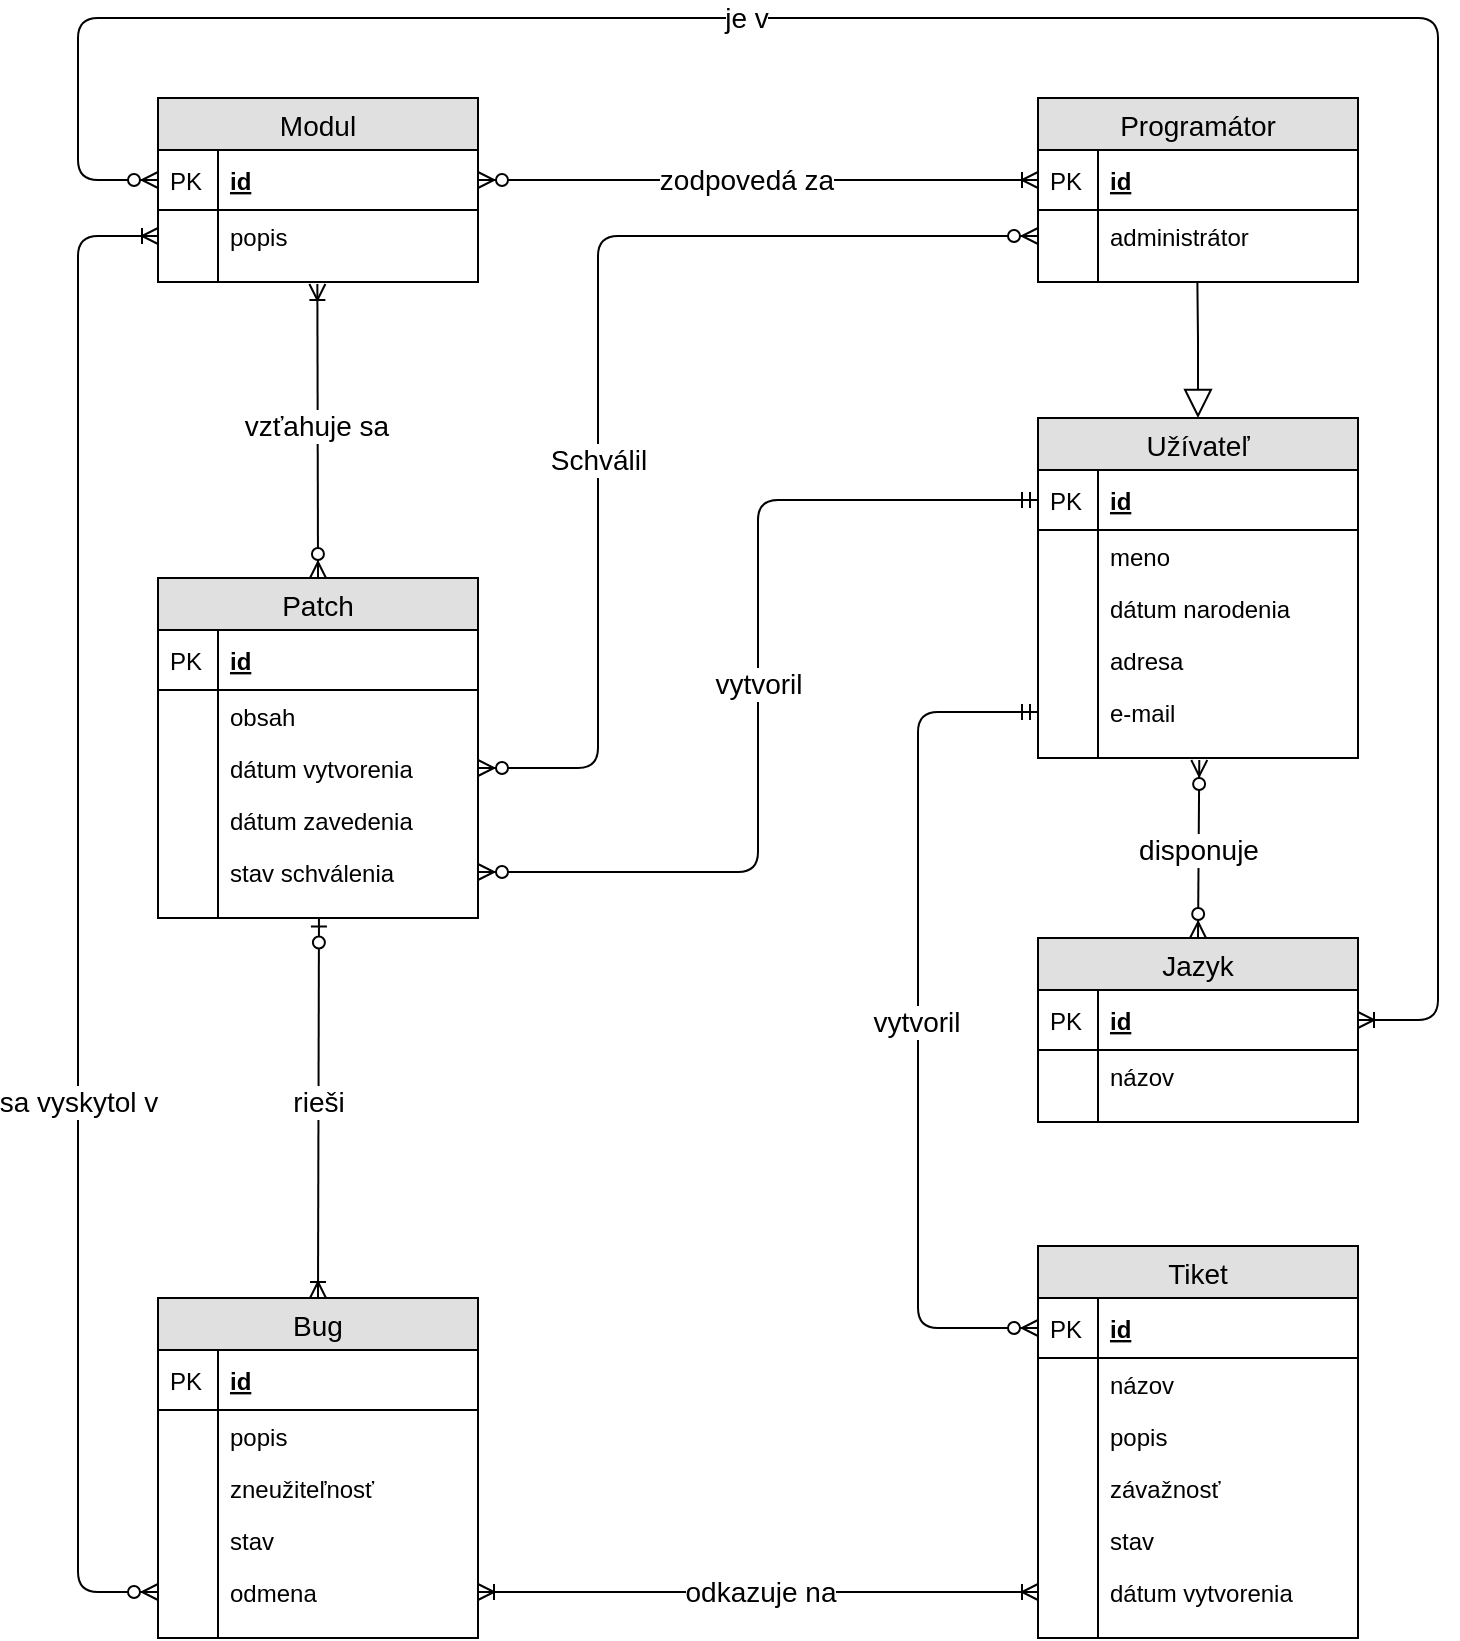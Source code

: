 <mxfile version="14.4.7" type="google"><diagram id="VRXvpLw7OhSx5nO9ECCt" name="Page-1"><mxGraphModel dx="1408" dy="783" grid="1" gridSize="10" guides="1" tooltips="1" connect="1" arrows="1" fold="1" page="1" pageScale="1" pageWidth="827" pageHeight="1169" math="0" shadow="0"><root><mxCell id="0"/><mxCell id="1" parent="0"/><mxCell id="IrXwpwNHiZ8ur0N7e4Yg-101" style="edgeStyle=orthogonalEdgeStyle;rounded=0;orthogonalLoop=1;jettySize=auto;html=1;entryX=0.498;entryY=0.92;entryDx=0;entryDy=0;entryPerimeter=0;endArrow=none;endFill=0;endSize=6;startArrow=block;startFill=0;startSize=12;" edge="1" parent="1" source="ing-9AsaeBxhGF9YXRNL-31" target="IrXwpwNHiZ8ur0N7e4Yg-19"><mxGeometry relative="1" as="geometry"/></mxCell><mxCell id="ing-9AsaeBxhGF9YXRNL-31" value="Užívateľ" style="swimlane;fontStyle=0;childLayout=stackLayout;horizontal=1;startSize=26;fillColor=#e0e0e0;horizontalStack=0;resizeParent=1;resizeParentMax=0;resizeLast=0;collapsible=1;marginBottom=0;swimlaneFillColor=#ffffff;align=center;fontSize=14;" parent="1" vertex="1"><mxGeometry x="560" y="360" width="160" height="170" as="geometry"/></mxCell><mxCell id="ing-9AsaeBxhGF9YXRNL-32" value="id" style="shape=partialRectangle;top=0;left=0;right=0;bottom=1;align=left;verticalAlign=middle;fillColor=none;spacingLeft=34;spacingRight=4;overflow=hidden;rotatable=0;points=[[0,0.5],[1,0.5]];portConstraint=eastwest;dropTarget=0;fontStyle=5;fontSize=12;" parent="ing-9AsaeBxhGF9YXRNL-31" vertex="1"><mxGeometry y="26" width="160" height="30" as="geometry"/></mxCell><mxCell id="ing-9AsaeBxhGF9YXRNL-33" value="PK" style="shape=partialRectangle;top=0;left=0;bottom=0;fillColor=none;align=left;verticalAlign=middle;spacingLeft=4;spacingRight=4;overflow=hidden;rotatable=0;points=[];portConstraint=eastwest;part=1;fontSize=12;" parent="ing-9AsaeBxhGF9YXRNL-32" vertex="1" connectable="0"><mxGeometry width="30" height="30" as="geometry"/></mxCell><mxCell id="ing-9AsaeBxhGF9YXRNL-34" value="meno" style="shape=partialRectangle;top=0;left=0;right=0;bottom=0;align=left;verticalAlign=top;fillColor=none;spacingLeft=34;spacingRight=4;overflow=hidden;rotatable=0;points=[[0,0.5],[1,0.5]];portConstraint=eastwest;dropTarget=0;fontSize=12;" parent="ing-9AsaeBxhGF9YXRNL-31" vertex="1"><mxGeometry y="56" width="160" height="26" as="geometry"/></mxCell><mxCell id="ing-9AsaeBxhGF9YXRNL-35" value="" style="shape=partialRectangle;top=0;left=0;bottom=0;fillColor=none;align=left;verticalAlign=top;spacingLeft=4;spacingRight=4;overflow=hidden;rotatable=0;points=[];portConstraint=eastwest;part=1;fontSize=12;" parent="ing-9AsaeBxhGF9YXRNL-34" vertex="1" connectable="0"><mxGeometry width="30" height="26" as="geometry"/></mxCell><mxCell id="ing-9AsaeBxhGF9YXRNL-36" value="dátum narodenia" style="shape=partialRectangle;top=0;left=0;right=0;bottom=0;align=left;verticalAlign=top;fillColor=none;spacingLeft=34;spacingRight=4;overflow=hidden;rotatable=0;points=[[0,0.5],[1,0.5]];portConstraint=eastwest;dropTarget=0;fontSize=12;" parent="ing-9AsaeBxhGF9YXRNL-31" vertex="1"><mxGeometry y="82" width="160" height="26" as="geometry"/></mxCell><mxCell id="ing-9AsaeBxhGF9YXRNL-37" value="" style="shape=partialRectangle;top=0;left=0;bottom=0;fillColor=none;align=left;verticalAlign=top;spacingLeft=4;spacingRight=4;overflow=hidden;rotatable=0;points=[];portConstraint=eastwest;part=1;fontSize=12;" parent="ing-9AsaeBxhGF9YXRNL-36" vertex="1" connectable="0"><mxGeometry width="30" height="26" as="geometry"/></mxCell><mxCell id="ing-9AsaeBxhGF9YXRNL-38" value="adresa" style="shape=partialRectangle;top=0;left=0;right=0;bottom=0;align=left;verticalAlign=top;fillColor=none;spacingLeft=34;spacingRight=4;overflow=hidden;rotatable=0;points=[[0,0.5],[1,0.5]];portConstraint=eastwest;dropTarget=0;fontSize=12;" parent="ing-9AsaeBxhGF9YXRNL-31" vertex="1"><mxGeometry y="108" width="160" height="26" as="geometry"/></mxCell><mxCell id="ing-9AsaeBxhGF9YXRNL-39" value="" style="shape=partialRectangle;top=0;left=0;bottom=0;fillColor=none;align=left;verticalAlign=top;spacingLeft=4;spacingRight=4;overflow=hidden;rotatable=0;points=[];portConstraint=eastwest;part=1;fontSize=12;" parent="ing-9AsaeBxhGF9YXRNL-38" vertex="1" connectable="0"><mxGeometry width="30" height="26" as="geometry"/></mxCell><mxCell id="ing-9AsaeBxhGF9YXRNL-92" value="e-mail" style="shape=partialRectangle;top=0;left=0;right=0;bottom=0;align=left;verticalAlign=top;fillColor=none;spacingLeft=34;spacingRight=4;overflow=hidden;rotatable=0;points=[[0,0.5],[1,0.5]];portConstraint=eastwest;dropTarget=0;fontSize=12;" parent="ing-9AsaeBxhGF9YXRNL-31" vertex="1"><mxGeometry y="134" width="160" height="26" as="geometry"/></mxCell><mxCell id="ing-9AsaeBxhGF9YXRNL-93" value="" style="shape=partialRectangle;top=0;left=0;bottom=0;fillColor=none;align=left;verticalAlign=top;spacingLeft=4;spacingRight=4;overflow=hidden;rotatable=0;points=[];portConstraint=eastwest;part=1;fontSize=12;" parent="ing-9AsaeBxhGF9YXRNL-92" vertex="1" connectable="0"><mxGeometry width="30" height="26" as="geometry"/></mxCell><mxCell id="ing-9AsaeBxhGF9YXRNL-42" value="" style="shape=partialRectangle;top=0;left=0;right=0;bottom=0;align=left;verticalAlign=top;fillColor=none;spacingLeft=34;spacingRight=4;overflow=hidden;rotatable=0;points=[[0,0.5],[1,0.5]];portConstraint=eastwest;dropTarget=0;fontSize=12;" parent="ing-9AsaeBxhGF9YXRNL-31" vertex="1"><mxGeometry y="160" width="160" height="10" as="geometry"/></mxCell><mxCell id="ing-9AsaeBxhGF9YXRNL-43" value="" style="shape=partialRectangle;top=0;left=0;bottom=0;fillColor=none;align=left;verticalAlign=top;spacingLeft=4;spacingRight=4;overflow=hidden;rotatable=0;points=[];portConstraint=eastwest;part=1;fontSize=12;" parent="ing-9AsaeBxhGF9YXRNL-42" vertex="1" connectable="0"><mxGeometry width="30" height="10" as="geometry"/></mxCell><mxCell id="ing-9AsaeBxhGF9YXRNL-44" value="Patch" style="swimlane;fontStyle=0;childLayout=stackLayout;horizontal=1;startSize=26;fillColor=#e0e0e0;horizontalStack=0;resizeParent=1;resizeParentMax=0;resizeLast=0;collapsible=1;marginBottom=0;swimlaneFillColor=#ffffff;align=center;fontSize=14;" parent="1" vertex="1"><mxGeometry x="120" y="440" width="160" height="170" as="geometry"/></mxCell><mxCell id="ing-9AsaeBxhGF9YXRNL-45" value="id" style="shape=partialRectangle;top=0;left=0;right=0;bottom=1;align=left;verticalAlign=middle;fillColor=none;spacingLeft=34;spacingRight=4;overflow=hidden;rotatable=0;points=[[0,0.5],[1,0.5]];portConstraint=eastwest;dropTarget=0;fontStyle=5;fontSize=12;" parent="ing-9AsaeBxhGF9YXRNL-44" vertex="1"><mxGeometry y="26" width="160" height="30" as="geometry"/></mxCell><mxCell id="ing-9AsaeBxhGF9YXRNL-46" value="PK" style="shape=partialRectangle;top=0;left=0;bottom=0;fillColor=none;align=left;verticalAlign=middle;spacingLeft=4;spacingRight=4;overflow=hidden;rotatable=0;points=[];portConstraint=eastwest;part=1;fontSize=12;" parent="ing-9AsaeBxhGF9YXRNL-45" vertex="1" connectable="0"><mxGeometry width="30" height="30" as="geometry"/></mxCell><mxCell id="ing-9AsaeBxhGF9YXRNL-51" value="obsah" style="shape=partialRectangle;top=0;left=0;right=0;bottom=0;align=left;verticalAlign=top;fillColor=none;spacingLeft=34;spacingRight=4;overflow=hidden;rotatable=0;points=[[0,0.5],[1,0.5]];portConstraint=eastwest;dropTarget=0;fontSize=12;" parent="ing-9AsaeBxhGF9YXRNL-44" vertex="1"><mxGeometry y="56" width="160" height="26" as="geometry"/></mxCell><mxCell id="ing-9AsaeBxhGF9YXRNL-52" value="" style="shape=partialRectangle;top=0;left=0;bottom=0;fillColor=none;align=left;verticalAlign=top;spacingLeft=4;spacingRight=4;overflow=hidden;rotatable=0;points=[];portConstraint=eastwest;part=1;fontSize=12;" parent="ing-9AsaeBxhGF9YXRNL-51" vertex="1" connectable="0"><mxGeometry width="30" height="26" as="geometry"/></mxCell><mxCell id="ing-9AsaeBxhGF9YXRNL-47" value="dátum vytvorenia" style="shape=partialRectangle;top=0;left=0;right=0;bottom=0;align=left;verticalAlign=top;fillColor=none;spacingLeft=34;spacingRight=4;overflow=hidden;rotatable=0;points=[[0,0.5],[1,0.5]];portConstraint=eastwest;dropTarget=0;fontSize=12;" parent="ing-9AsaeBxhGF9YXRNL-44" vertex="1"><mxGeometry y="82" width="160" height="26" as="geometry"/></mxCell><mxCell id="ing-9AsaeBxhGF9YXRNL-48" value="" style="shape=partialRectangle;top=0;left=0;bottom=0;fillColor=none;align=left;verticalAlign=top;spacingLeft=4;spacingRight=4;overflow=hidden;rotatable=0;points=[];portConstraint=eastwest;part=1;fontSize=12;" parent="ing-9AsaeBxhGF9YXRNL-47" vertex="1" connectable="0"><mxGeometry width="30" height="26" as="geometry"/></mxCell><mxCell id="ing-9AsaeBxhGF9YXRNL-49" value="dátum zavedenia" style="shape=partialRectangle;top=0;left=0;right=0;bottom=0;align=left;verticalAlign=top;fillColor=none;spacingLeft=34;spacingRight=4;overflow=hidden;rotatable=0;points=[[0,0.5],[1,0.5]];portConstraint=eastwest;dropTarget=0;fontSize=12;" parent="ing-9AsaeBxhGF9YXRNL-44" vertex="1"><mxGeometry y="108" width="160" height="26" as="geometry"/></mxCell><mxCell id="ing-9AsaeBxhGF9YXRNL-50" value="" style="shape=partialRectangle;top=0;left=0;bottom=0;fillColor=none;align=left;verticalAlign=top;spacingLeft=4;spacingRight=4;overflow=hidden;rotatable=0;points=[];portConstraint=eastwest;part=1;fontSize=12;" parent="ing-9AsaeBxhGF9YXRNL-49" vertex="1" connectable="0"><mxGeometry width="30" height="26" as="geometry"/></mxCell><mxCell id="y8wmoCOOP7IMF7yB1blt-12" value="stav schválenia" style="shape=partialRectangle;top=0;left=0;right=0;bottom=0;align=left;verticalAlign=top;fillColor=none;spacingLeft=34;spacingRight=4;overflow=hidden;rotatable=0;points=[[0,0.5],[1,0.5]];portConstraint=eastwest;dropTarget=0;fontSize=12;" parent="ing-9AsaeBxhGF9YXRNL-44" vertex="1"><mxGeometry y="134" width="160" height="26" as="geometry"/></mxCell><mxCell id="y8wmoCOOP7IMF7yB1blt-13" value="" style="shape=partialRectangle;top=0;left=0;bottom=0;fillColor=none;align=left;verticalAlign=top;spacingLeft=4;spacingRight=4;overflow=hidden;rotatable=0;points=[];portConstraint=eastwest;part=1;fontSize=12;" parent="y8wmoCOOP7IMF7yB1blt-12" vertex="1" connectable="0"><mxGeometry width="30" height="26" as="geometry"/></mxCell><mxCell id="ing-9AsaeBxhGF9YXRNL-55" value="" style="shape=partialRectangle;top=0;left=0;right=0;bottom=0;align=left;verticalAlign=top;fillColor=none;spacingLeft=34;spacingRight=4;overflow=hidden;rotatable=0;points=[[0,0.5],[1,0.5]];portConstraint=eastwest;dropTarget=0;fontSize=12;" parent="ing-9AsaeBxhGF9YXRNL-44" vertex="1"><mxGeometry y="160" width="160" height="10" as="geometry"/></mxCell><mxCell id="ing-9AsaeBxhGF9YXRNL-56" value="" style="shape=partialRectangle;top=0;left=0;bottom=0;fillColor=none;align=left;verticalAlign=top;spacingLeft=4;spacingRight=4;overflow=hidden;rotatable=0;points=[];portConstraint=eastwest;part=1;fontSize=12;" parent="ing-9AsaeBxhGF9YXRNL-55" vertex="1" connectable="0"><mxGeometry width="30" height="10" as="geometry"/></mxCell><mxCell id="ing-9AsaeBxhGF9YXRNL-57" value="Tiket" style="swimlane;fontStyle=0;childLayout=stackLayout;horizontal=1;startSize=26;fillColor=#e0e0e0;horizontalStack=0;resizeParent=1;resizeParentMax=0;resizeLast=0;collapsible=1;marginBottom=0;swimlaneFillColor=#ffffff;align=center;fontSize=14;" parent="1" vertex="1"><mxGeometry x="560" y="774" width="160" height="196" as="geometry"/></mxCell><mxCell id="ing-9AsaeBxhGF9YXRNL-58" value="id" style="shape=partialRectangle;top=0;left=0;right=0;bottom=1;align=left;verticalAlign=middle;fillColor=none;spacingLeft=34;spacingRight=4;overflow=hidden;rotatable=0;points=[[0,0.5],[1,0.5]];portConstraint=eastwest;dropTarget=0;fontStyle=5;fontSize=12;" parent="ing-9AsaeBxhGF9YXRNL-57" vertex="1"><mxGeometry y="26" width="160" height="30" as="geometry"/></mxCell><mxCell id="ing-9AsaeBxhGF9YXRNL-59" value="PK" style="shape=partialRectangle;top=0;left=0;bottom=0;fillColor=none;align=left;verticalAlign=middle;spacingLeft=4;spacingRight=4;overflow=hidden;rotatable=0;points=[];portConstraint=eastwest;part=1;fontSize=12;" parent="ing-9AsaeBxhGF9YXRNL-58" vertex="1" connectable="0"><mxGeometry width="30" height="30" as="geometry"/></mxCell><mxCell id="ing-9AsaeBxhGF9YXRNL-60" value="názov" style="shape=partialRectangle;top=0;left=0;right=0;bottom=0;align=left;verticalAlign=top;fillColor=none;spacingLeft=34;spacingRight=4;overflow=hidden;rotatable=0;points=[[0,0.5],[1,0.5]];portConstraint=eastwest;dropTarget=0;fontSize=12;" parent="ing-9AsaeBxhGF9YXRNL-57" vertex="1"><mxGeometry y="56" width="160" height="26" as="geometry"/></mxCell><mxCell id="ing-9AsaeBxhGF9YXRNL-61" value="" style="shape=partialRectangle;top=0;left=0;bottom=0;fillColor=none;align=left;verticalAlign=top;spacingLeft=4;spacingRight=4;overflow=hidden;rotatable=0;points=[];portConstraint=eastwest;part=1;fontSize=12;" parent="ing-9AsaeBxhGF9YXRNL-60" vertex="1" connectable="0"><mxGeometry width="30" height="26" as="geometry"/></mxCell><mxCell id="ing-9AsaeBxhGF9YXRNL-62" value="popis" style="shape=partialRectangle;top=0;left=0;right=0;bottom=0;align=left;verticalAlign=top;fillColor=none;spacingLeft=34;spacingRight=4;overflow=hidden;rotatable=0;points=[[0,0.5],[1,0.5]];portConstraint=eastwest;dropTarget=0;fontSize=12;" parent="ing-9AsaeBxhGF9YXRNL-57" vertex="1"><mxGeometry y="82" width="160" height="26" as="geometry"/></mxCell><mxCell id="ing-9AsaeBxhGF9YXRNL-63" value="" style="shape=partialRectangle;top=0;left=0;bottom=0;fillColor=none;align=left;verticalAlign=top;spacingLeft=4;spacingRight=4;overflow=hidden;rotatable=0;points=[];portConstraint=eastwest;part=1;fontSize=12;" parent="ing-9AsaeBxhGF9YXRNL-62" vertex="1" connectable="0"><mxGeometry width="30" height="26" as="geometry"/></mxCell><mxCell id="ing-9AsaeBxhGF9YXRNL-64" value="závažnosť" style="shape=partialRectangle;top=0;left=0;right=0;bottom=0;align=left;verticalAlign=top;fillColor=none;spacingLeft=34;spacingRight=4;overflow=hidden;rotatable=0;points=[[0,0.5],[1,0.5]];portConstraint=eastwest;dropTarget=0;fontSize=12;" parent="ing-9AsaeBxhGF9YXRNL-57" vertex="1"><mxGeometry y="108" width="160" height="26" as="geometry"/></mxCell><mxCell id="ing-9AsaeBxhGF9YXRNL-65" value="" style="shape=partialRectangle;top=0;left=0;bottom=0;fillColor=none;align=left;verticalAlign=top;spacingLeft=4;spacingRight=4;overflow=hidden;rotatable=0;points=[];portConstraint=eastwest;part=1;fontSize=12;" parent="ing-9AsaeBxhGF9YXRNL-64" vertex="1" connectable="0"><mxGeometry width="30" height="26" as="geometry"/></mxCell><mxCell id="ing-9AsaeBxhGF9YXRNL-150" value="stav" style="shape=partialRectangle;top=0;left=0;right=0;bottom=0;align=left;verticalAlign=top;fillColor=none;spacingLeft=34;spacingRight=4;overflow=hidden;rotatable=0;points=[[0,0.5],[1,0.5]];portConstraint=eastwest;dropTarget=0;fontSize=12;" parent="ing-9AsaeBxhGF9YXRNL-57" vertex="1"><mxGeometry y="134" width="160" height="26" as="geometry"/></mxCell><mxCell id="ing-9AsaeBxhGF9YXRNL-151" value="" style="shape=partialRectangle;top=0;left=0;bottom=0;fillColor=none;align=left;verticalAlign=top;spacingLeft=4;spacingRight=4;overflow=hidden;rotatable=0;points=[];portConstraint=eastwest;part=1;fontSize=12;" parent="ing-9AsaeBxhGF9YXRNL-150" vertex="1" connectable="0"><mxGeometry width="30" height="26" as="geometry"/></mxCell><mxCell id="ing-9AsaeBxhGF9YXRNL-66" value="dátum vytvorenia" style="shape=partialRectangle;top=0;left=0;right=0;bottom=0;align=left;verticalAlign=top;fillColor=none;spacingLeft=34;spacingRight=4;overflow=hidden;rotatable=0;points=[[0,0.5],[1,0.5]];portConstraint=eastwest;dropTarget=0;fontSize=12;" parent="ing-9AsaeBxhGF9YXRNL-57" vertex="1"><mxGeometry y="160" width="160" height="26" as="geometry"/></mxCell><mxCell id="ing-9AsaeBxhGF9YXRNL-67" value="" style="shape=partialRectangle;top=0;left=0;bottom=0;fillColor=none;align=left;verticalAlign=top;spacingLeft=4;spacingRight=4;overflow=hidden;rotatable=0;points=[];portConstraint=eastwest;part=1;fontSize=12;" parent="ing-9AsaeBxhGF9YXRNL-66" vertex="1" connectable="0"><mxGeometry width="30" height="26" as="geometry"/></mxCell><mxCell id="ing-9AsaeBxhGF9YXRNL-68" value="" style="shape=partialRectangle;top=0;left=0;right=0;bottom=0;align=left;verticalAlign=top;fillColor=none;spacingLeft=34;spacingRight=4;overflow=hidden;rotatable=0;points=[[0,0.5],[1,0.5]];portConstraint=eastwest;dropTarget=0;fontSize=12;" parent="ing-9AsaeBxhGF9YXRNL-57" vertex="1"><mxGeometry y="186" width="160" height="10" as="geometry"/></mxCell><mxCell id="ing-9AsaeBxhGF9YXRNL-69" value="" style="shape=partialRectangle;top=0;left=0;bottom=0;fillColor=none;align=left;verticalAlign=top;spacingLeft=4;spacingRight=4;overflow=hidden;rotatable=0;points=[];portConstraint=eastwest;part=1;fontSize=12;" parent="ing-9AsaeBxhGF9YXRNL-68" vertex="1" connectable="0"><mxGeometry width="30" height="10" as="geometry"/></mxCell><mxCell id="ing-9AsaeBxhGF9YXRNL-70" value="Modul" style="swimlane;fontStyle=0;childLayout=stackLayout;horizontal=1;startSize=26;fillColor=#e0e0e0;horizontalStack=0;resizeParent=1;resizeParentMax=0;resizeLast=0;collapsible=1;marginBottom=0;swimlaneFillColor=#ffffff;align=center;fontSize=14;" parent="1" vertex="1"><mxGeometry x="120" y="200" width="160" height="92" as="geometry"/></mxCell><mxCell id="ing-9AsaeBxhGF9YXRNL-71" value="id" style="shape=partialRectangle;top=0;left=0;right=0;bottom=1;align=left;verticalAlign=middle;fillColor=none;spacingLeft=34;spacingRight=4;overflow=hidden;rotatable=0;points=[[0,0.5],[1,0.5]];portConstraint=eastwest;dropTarget=0;fontStyle=5;fontSize=12;" parent="ing-9AsaeBxhGF9YXRNL-70" vertex="1"><mxGeometry y="26" width="160" height="30" as="geometry"/></mxCell><mxCell id="ing-9AsaeBxhGF9YXRNL-72" value="PK" style="shape=partialRectangle;top=0;left=0;bottom=0;fillColor=none;align=left;verticalAlign=middle;spacingLeft=4;spacingRight=4;overflow=hidden;rotatable=0;points=[];portConstraint=eastwest;part=1;fontSize=12;" parent="ing-9AsaeBxhGF9YXRNL-71" vertex="1" connectable="0"><mxGeometry width="30" height="30" as="geometry"/></mxCell><mxCell id="y8wmoCOOP7IMF7yB1blt-2" value="popis" style="shape=partialRectangle;top=0;left=0;right=0;bottom=0;align=left;verticalAlign=top;fillColor=none;spacingLeft=34;spacingRight=4;overflow=hidden;rotatable=0;points=[[0,0.5],[1,0.5]];portConstraint=eastwest;dropTarget=0;fontSize=12;" parent="ing-9AsaeBxhGF9YXRNL-70" vertex="1"><mxGeometry y="56" width="160" height="26" as="geometry"/></mxCell><mxCell id="y8wmoCOOP7IMF7yB1blt-3" value="" style="shape=partialRectangle;top=0;left=0;bottom=0;fillColor=none;align=left;verticalAlign=top;spacingLeft=4;spacingRight=4;overflow=hidden;rotatable=0;points=[];portConstraint=eastwest;part=1;fontSize=12;" parent="y8wmoCOOP7IMF7yB1blt-2" vertex="1" connectable="0"><mxGeometry width="30" height="26" as="geometry"/></mxCell><mxCell id="ing-9AsaeBxhGF9YXRNL-79" value="" style="shape=partialRectangle;top=0;left=0;right=0;bottom=0;align=left;verticalAlign=top;fillColor=none;spacingLeft=34;spacingRight=4;overflow=hidden;rotatable=0;points=[[0,0.5],[1,0.5]];portConstraint=eastwest;dropTarget=0;fontSize=12;" parent="ing-9AsaeBxhGF9YXRNL-70" vertex="1"><mxGeometry y="82" width="160" height="10" as="geometry"/></mxCell><mxCell id="ing-9AsaeBxhGF9YXRNL-80" value="" style="shape=partialRectangle;top=0;left=0;bottom=0;fillColor=none;align=left;verticalAlign=top;spacingLeft=4;spacingRight=4;overflow=hidden;rotatable=0;points=[];portConstraint=eastwest;part=1;fontSize=12;" parent="ing-9AsaeBxhGF9YXRNL-79" vertex="1" connectable="0"><mxGeometry width="30" height="10" as="geometry"/></mxCell><mxCell id="ing-9AsaeBxhGF9YXRNL-81" value="Bug" style="swimlane;fontStyle=0;childLayout=stackLayout;horizontal=1;startSize=26;fillColor=#e0e0e0;horizontalStack=0;resizeParent=1;resizeParentMax=0;resizeLast=0;collapsible=1;marginBottom=0;swimlaneFillColor=#ffffff;align=center;fontSize=14;" parent="1" vertex="1"><mxGeometry x="120" y="800" width="160" height="170" as="geometry"/></mxCell><mxCell id="ing-9AsaeBxhGF9YXRNL-82" value="id" style="shape=partialRectangle;top=0;left=0;right=0;bottom=1;align=left;verticalAlign=middle;fillColor=none;spacingLeft=34;spacingRight=4;overflow=hidden;rotatable=0;points=[[0,0.5],[1,0.5]];portConstraint=eastwest;dropTarget=0;fontStyle=5;fontSize=12;" parent="ing-9AsaeBxhGF9YXRNL-81" vertex="1"><mxGeometry y="26" width="160" height="30" as="geometry"/></mxCell><mxCell id="ing-9AsaeBxhGF9YXRNL-83" value="PK" style="shape=partialRectangle;top=0;left=0;bottom=0;fillColor=none;align=left;verticalAlign=middle;spacingLeft=4;spacingRight=4;overflow=hidden;rotatable=0;points=[];portConstraint=eastwest;part=1;fontSize=12;" parent="ing-9AsaeBxhGF9YXRNL-82" vertex="1" connectable="0"><mxGeometry width="30" height="30" as="geometry"/></mxCell><mxCell id="y8wmoCOOP7IMF7yB1blt-14" value="popis" style="shape=partialRectangle;top=0;left=0;right=0;bottom=0;align=left;verticalAlign=top;fillColor=none;spacingLeft=34;spacingRight=4;overflow=hidden;rotatable=0;points=[[0,0.5],[1,0.5]];portConstraint=eastwest;dropTarget=0;fontSize=12;" parent="ing-9AsaeBxhGF9YXRNL-81" vertex="1"><mxGeometry y="56" width="160" height="26" as="geometry"/></mxCell><mxCell id="y8wmoCOOP7IMF7yB1blt-15" value="" style="shape=partialRectangle;top=0;left=0;bottom=0;fillColor=none;align=left;verticalAlign=top;spacingLeft=4;spacingRight=4;overflow=hidden;rotatable=0;points=[];portConstraint=eastwest;part=1;fontSize=12;" parent="y8wmoCOOP7IMF7yB1blt-14" vertex="1" connectable="0"><mxGeometry width="30" height="26" as="geometry"/></mxCell><mxCell id="4kbvLGtcSHrK7tVA5lrD-1" value="zneužiteľnosť" style="shape=partialRectangle;top=0;left=0;right=0;bottom=0;align=left;verticalAlign=top;fillColor=none;spacingLeft=34;spacingRight=4;overflow=hidden;rotatable=0;points=[[0,0.5],[1,0.5]];portConstraint=eastwest;dropTarget=0;fontSize=12;" parent="ing-9AsaeBxhGF9YXRNL-81" vertex="1"><mxGeometry y="82" width="160" height="26" as="geometry"/></mxCell><mxCell id="4kbvLGtcSHrK7tVA5lrD-2" value="" style="shape=partialRectangle;top=0;left=0;bottom=0;fillColor=none;align=left;verticalAlign=top;spacingLeft=4;spacingRight=4;overflow=hidden;rotatable=0;points=[];portConstraint=eastwest;part=1;fontSize=12;" parent="4kbvLGtcSHrK7tVA5lrD-1" vertex="1" connectable="0"><mxGeometry width="30" height="26" as="geometry"/></mxCell><mxCell id="ing-9AsaeBxhGF9YXRNL-84" value="stav" style="shape=partialRectangle;top=0;left=0;right=0;bottom=0;align=left;verticalAlign=top;fillColor=none;spacingLeft=34;spacingRight=4;overflow=hidden;rotatable=0;points=[[0,0.5],[1,0.5]];portConstraint=eastwest;dropTarget=0;fontSize=12;" parent="ing-9AsaeBxhGF9YXRNL-81" vertex="1"><mxGeometry y="108" width="160" height="26" as="geometry"/></mxCell><mxCell id="ing-9AsaeBxhGF9YXRNL-85" value="" style="shape=partialRectangle;top=0;left=0;bottom=0;fillColor=none;align=left;verticalAlign=top;spacingLeft=4;spacingRight=4;overflow=hidden;rotatable=0;points=[];portConstraint=eastwest;part=1;fontSize=12;" parent="ing-9AsaeBxhGF9YXRNL-84" vertex="1" connectable="0"><mxGeometry width="30" height="26" as="geometry"/></mxCell><mxCell id="IrXwpwNHiZ8ur0N7e4Yg-138" value="odmena" style="shape=partialRectangle;top=0;left=0;right=0;bottom=0;align=left;verticalAlign=top;fillColor=none;spacingLeft=34;spacingRight=4;overflow=hidden;rotatable=0;points=[[0,0.5],[1,0.5]];portConstraint=eastwest;dropTarget=0;fontSize=12;" vertex="1" parent="ing-9AsaeBxhGF9YXRNL-81"><mxGeometry y="134" width="160" height="26" as="geometry"/></mxCell><mxCell id="IrXwpwNHiZ8ur0N7e4Yg-139" value="" style="shape=partialRectangle;top=0;left=0;bottom=0;fillColor=none;align=left;verticalAlign=top;spacingLeft=4;spacingRight=4;overflow=hidden;rotatable=0;points=[];portConstraint=eastwest;part=1;fontSize=12;" vertex="1" connectable="0" parent="IrXwpwNHiZ8ur0N7e4Yg-138"><mxGeometry width="30" height="26" as="geometry"/></mxCell><mxCell id="ing-9AsaeBxhGF9YXRNL-86" value="" style="shape=partialRectangle;top=0;left=0;right=0;bottom=0;align=left;verticalAlign=top;fillColor=none;spacingLeft=34;spacingRight=4;overflow=hidden;rotatable=0;points=[[0,0.5],[1,0.5]];portConstraint=eastwest;dropTarget=0;fontSize=12;" parent="ing-9AsaeBxhGF9YXRNL-81" vertex="1"><mxGeometry y="160" width="160" height="10" as="geometry"/></mxCell><mxCell id="ing-9AsaeBxhGF9YXRNL-87" value="" style="shape=partialRectangle;top=0;left=0;bottom=0;fillColor=none;align=left;verticalAlign=top;spacingLeft=4;spacingRight=4;overflow=hidden;rotatable=0;points=[];portConstraint=eastwest;part=1;fontSize=12;" parent="ing-9AsaeBxhGF9YXRNL-86" vertex="1" connectable="0"><mxGeometry width="30" height="10" as="geometry"/></mxCell><mxCell id="IrXwpwNHiZ8ur0N7e4Yg-2" value="Programátor" style="swimlane;fontStyle=0;childLayout=stackLayout;horizontal=1;startSize=26;fillColor=#e0e0e0;horizontalStack=0;resizeParent=1;resizeParentMax=0;resizeLast=0;collapsible=1;marginBottom=0;swimlaneFillColor=#ffffff;align=center;fontSize=14;" vertex="1" parent="1"><mxGeometry x="560" y="200" width="160" height="92" as="geometry"/></mxCell><mxCell id="IrXwpwNHiZ8ur0N7e4Yg-3" value="id" style="shape=partialRectangle;top=0;left=0;right=0;bottom=1;align=left;verticalAlign=middle;fillColor=none;spacingLeft=34;spacingRight=4;overflow=hidden;rotatable=0;points=[[0,0.5],[1,0.5]];portConstraint=eastwest;dropTarget=0;fontStyle=5;fontSize=12;" vertex="1" parent="IrXwpwNHiZ8ur0N7e4Yg-2"><mxGeometry y="26" width="160" height="30" as="geometry"/></mxCell><mxCell id="IrXwpwNHiZ8ur0N7e4Yg-4" value="PK" style="shape=partialRectangle;top=0;left=0;bottom=0;fillColor=none;align=left;verticalAlign=middle;spacingLeft=4;spacingRight=4;overflow=hidden;rotatable=0;points=[];portConstraint=eastwest;part=1;fontSize=12;" vertex="1" connectable="0" parent="IrXwpwNHiZ8ur0N7e4Yg-3"><mxGeometry width="30" height="30" as="geometry"/></mxCell><mxCell id="IrXwpwNHiZ8ur0N7e4Yg-17" value="administrátor" style="shape=partialRectangle;top=0;left=0;right=0;bottom=0;align=left;verticalAlign=top;fillColor=none;spacingLeft=34;spacingRight=4;overflow=hidden;rotatable=0;points=[[0,0.5],[1,0.5]];portConstraint=eastwest;dropTarget=0;fontSize=12;" vertex="1" parent="IrXwpwNHiZ8ur0N7e4Yg-2"><mxGeometry y="56" width="160" height="26" as="geometry"/></mxCell><mxCell id="IrXwpwNHiZ8ur0N7e4Yg-18" value="" style="shape=partialRectangle;top=0;left=0;bottom=0;fillColor=none;align=left;verticalAlign=top;spacingLeft=4;spacingRight=4;overflow=hidden;rotatable=0;points=[];portConstraint=eastwest;part=1;fontSize=12;" vertex="1" connectable="0" parent="IrXwpwNHiZ8ur0N7e4Yg-17"><mxGeometry width="30" height="26" as="geometry"/></mxCell><mxCell id="IrXwpwNHiZ8ur0N7e4Yg-19" value="" style="shape=partialRectangle;top=0;left=0;right=0;bottom=0;align=left;verticalAlign=top;fillColor=none;spacingLeft=34;spacingRight=4;overflow=hidden;rotatable=0;points=[[0,0.5],[1,0.5]];portConstraint=eastwest;dropTarget=0;fontSize=12;" vertex="1" parent="IrXwpwNHiZ8ur0N7e4Yg-2"><mxGeometry y="82" width="160" height="10" as="geometry"/></mxCell><mxCell id="IrXwpwNHiZ8ur0N7e4Yg-20" value="" style="shape=partialRectangle;top=0;left=0;bottom=0;fillColor=none;align=left;verticalAlign=top;spacingLeft=4;spacingRight=4;overflow=hidden;rotatable=0;points=[];portConstraint=eastwest;part=1;fontSize=12;" vertex="1" connectable="0" parent="IrXwpwNHiZ8ur0N7e4Yg-19"><mxGeometry width="30" height="10" as="geometry"/></mxCell><mxCell id="IrXwpwNHiZ8ur0N7e4Yg-74" value="Jazyk" style="swimlane;fontStyle=0;childLayout=stackLayout;horizontal=1;startSize=26;fillColor=#e0e0e0;horizontalStack=0;resizeParent=1;resizeParentMax=0;resizeLast=0;collapsible=1;marginBottom=0;swimlaneFillColor=#ffffff;align=center;fontSize=14;" vertex="1" parent="1"><mxGeometry x="560" y="620" width="160" height="92" as="geometry"/></mxCell><mxCell id="IrXwpwNHiZ8ur0N7e4Yg-75" value="id" style="shape=partialRectangle;top=0;left=0;right=0;bottom=1;align=left;verticalAlign=middle;fillColor=none;spacingLeft=34;spacingRight=4;overflow=hidden;rotatable=0;points=[[0,0.5],[1,0.5]];portConstraint=eastwest;dropTarget=0;fontStyle=5;fontSize=12;" vertex="1" parent="IrXwpwNHiZ8ur0N7e4Yg-74"><mxGeometry y="26" width="160" height="30" as="geometry"/></mxCell><mxCell id="IrXwpwNHiZ8ur0N7e4Yg-76" value="PK" style="shape=partialRectangle;top=0;left=0;bottom=0;fillColor=none;align=left;verticalAlign=middle;spacingLeft=4;spacingRight=4;overflow=hidden;rotatable=0;points=[];portConstraint=eastwest;part=1;fontSize=12;" vertex="1" connectable="0" parent="IrXwpwNHiZ8ur0N7e4Yg-75"><mxGeometry width="30" height="30" as="geometry"/></mxCell><mxCell id="IrXwpwNHiZ8ur0N7e4Yg-77" value="názov" style="shape=partialRectangle;top=0;left=0;right=0;bottom=0;align=left;verticalAlign=top;fillColor=none;spacingLeft=34;spacingRight=4;overflow=hidden;rotatable=0;points=[[0,0.5],[1,0.5]];portConstraint=eastwest;dropTarget=0;fontSize=12;" vertex="1" parent="IrXwpwNHiZ8ur0N7e4Yg-74"><mxGeometry y="56" width="160" height="26" as="geometry"/></mxCell><mxCell id="IrXwpwNHiZ8ur0N7e4Yg-78" value="" style="shape=partialRectangle;top=0;left=0;bottom=0;fillColor=none;align=left;verticalAlign=top;spacingLeft=4;spacingRight=4;overflow=hidden;rotatable=0;points=[];portConstraint=eastwest;part=1;fontSize=12;" vertex="1" connectable="0" parent="IrXwpwNHiZ8ur0N7e4Yg-77"><mxGeometry width="30" height="26" as="geometry"/></mxCell><mxCell id="IrXwpwNHiZ8ur0N7e4Yg-89" value="" style="shape=partialRectangle;top=0;left=0;right=0;bottom=0;align=left;verticalAlign=top;fillColor=none;spacingLeft=34;spacingRight=4;overflow=hidden;rotatable=0;points=[[0,0.5],[1,0.5]];portConstraint=eastwest;dropTarget=0;fontSize=12;" vertex="1" parent="IrXwpwNHiZ8ur0N7e4Yg-74"><mxGeometry y="82" width="160" height="10" as="geometry"/></mxCell><mxCell id="IrXwpwNHiZ8ur0N7e4Yg-90" value="" style="shape=partialRectangle;top=0;left=0;bottom=0;fillColor=none;align=left;verticalAlign=top;spacingLeft=4;spacingRight=4;overflow=hidden;rotatable=0;points=[];portConstraint=eastwest;part=1;fontSize=12;" vertex="1" connectable="0" parent="IrXwpwNHiZ8ur0N7e4Yg-89"><mxGeometry width="30" height="10" as="geometry"/></mxCell><mxCell id="IrXwpwNHiZ8ur0N7e4Yg-109" value="" style="edgeStyle=orthogonalEdgeStyle;fontSize=12;html=1;endArrow=ERzeroToMany;endFill=1;startArrow=ERzeroToMany;exitX=1;exitY=0.5;exitDx=0;exitDy=0;entryX=0;entryY=0.5;entryDx=0;entryDy=0;" edge="1" parent="1" source="ing-9AsaeBxhGF9YXRNL-47" target="IrXwpwNHiZ8ur0N7e4Yg-17"><mxGeometry width="100" height="100" relative="1" as="geometry"><mxPoint x="380" y="440" as="sourcePoint"/><mxPoint x="570" y="310" as="targetPoint"/><Array as="points"><mxPoint x="340" y="535"/><mxPoint x="340" y="269"/></Array></mxGeometry></mxCell><mxCell id="IrXwpwNHiZ8ur0N7e4Yg-124" value="Schválil" style="edgeLabel;html=1;align=center;verticalAlign=middle;resizable=0;points=[];fontSize=14;" vertex="1" connectable="0" parent="IrXwpwNHiZ8ur0N7e4Yg-109"><mxGeometry x="0.033" y="-2" relative="1" as="geometry"><mxPoint x="-2" y="68.21" as="offset"/></mxGeometry></mxCell><mxCell id="IrXwpwNHiZ8ur0N7e4Yg-110" value="" style="edgeStyle=entityRelationEdgeStyle;fontSize=12;html=1;endArrow=ERoneToMany;startArrow=ERzeroToMany;entryX=0;entryY=0.5;entryDx=0;entryDy=0;exitX=1;exitY=0.5;exitDx=0;exitDy=0;" edge="1" parent="1" source="ing-9AsaeBxhGF9YXRNL-71" target="IrXwpwNHiZ8ur0N7e4Yg-3"><mxGeometry width="100" height="100" relative="1" as="geometry"><mxPoint x="410" y="340" as="sourcePoint"/><mxPoint x="510" y="240" as="targetPoint"/></mxGeometry></mxCell><mxCell id="IrXwpwNHiZ8ur0N7e4Yg-125" value="zodpovedá za" style="edgeLabel;html=1;align=center;verticalAlign=middle;resizable=0;points=[];fontSize=14;" vertex="1" connectable="0" parent="IrXwpwNHiZ8ur0N7e4Yg-110"><mxGeometry x="0.106" y="-1" relative="1" as="geometry"><mxPoint x="-21" y="-1" as="offset"/></mxGeometry></mxCell><mxCell id="IrXwpwNHiZ8ur0N7e4Yg-112" value="" style="edgeStyle=orthogonalEdgeStyle;fontSize=12;html=1;endArrow=ERzeroToMany;startArrow=ERmandOne;exitX=0;exitY=0.5;exitDx=0;exitDy=0;" edge="1" parent="1" source="ing-9AsaeBxhGF9YXRNL-32" target="y8wmoCOOP7IMF7yB1blt-12"><mxGeometry width="100" height="100" relative="1" as="geometry"><mxPoint x="490" y="470" as="sourcePoint"/><mxPoint x="530" y="470" as="targetPoint"/><Array as="points"><mxPoint x="420" y="401"/><mxPoint x="420" y="587"/></Array></mxGeometry></mxCell><mxCell id="IrXwpwNHiZ8ur0N7e4Yg-123" value="vytvoril" style="edgeLabel;html=1;align=center;verticalAlign=middle;resizable=0;points=[];fontSize=14;" vertex="1" connectable="0" parent="IrXwpwNHiZ8ur0N7e4Yg-112"><mxGeometry x="0.071" y="1" relative="1" as="geometry"><mxPoint x="-1" y="-18.24" as="offset"/></mxGeometry></mxCell><mxCell id="IrXwpwNHiZ8ur0N7e4Yg-113" value="" style="edgeStyle=orthogonalEdgeStyle;fontSize=12;html=1;endArrow=ERzeroToMany;startArrow=ERmandOne;entryX=0;entryY=0.5;entryDx=0;entryDy=0;exitX=0;exitY=0.5;exitDx=0;exitDy=0;" edge="1" parent="1" source="ing-9AsaeBxhGF9YXRNL-92" target="ing-9AsaeBxhGF9YXRNL-58"><mxGeometry width="100" height="100" relative="1" as="geometry"><mxPoint x="540" y="729" as="sourcePoint"/><mxPoint x="640" y="629" as="targetPoint"/><Array as="points"><mxPoint x="500" y="507"/><mxPoint x="500" y="815"/></Array></mxGeometry></mxCell><mxCell id="IrXwpwNHiZ8ur0N7e4Yg-118" value="&lt;div&gt;vytvoril&lt;/div&gt;" style="edgeLabel;html=1;align=center;verticalAlign=middle;resizable=0;points=[];fontSize=14;" vertex="1" connectable="0" parent="IrXwpwNHiZ8ur0N7e4Yg-113"><mxGeometry x="-0.076" y="-1" relative="1" as="geometry"><mxPoint y="17.45" as="offset"/></mxGeometry></mxCell><mxCell id="IrXwpwNHiZ8ur0N7e4Yg-114" value="" style="fontSize=12;html=1;endArrow=ERoneToMany;startArrow=ERzeroToOne;entryX=0.5;entryY=0;entryDx=0;entryDy=0;exitX=0.503;exitY=1.028;exitDx=0;exitDy=0;exitPerimeter=0;" edge="1" parent="1" source="ing-9AsaeBxhGF9YXRNL-55" target="ing-9AsaeBxhGF9YXRNL-81"><mxGeometry width="100" height="100" relative="1" as="geometry"><mxPoint x="40" y="650" as="sourcePoint"/><mxPoint x="390" y="598" as="targetPoint"/></mxGeometry></mxCell><mxCell id="IrXwpwNHiZ8ur0N7e4Yg-122" value="rieši" style="edgeLabel;html=1;align=center;verticalAlign=middle;resizable=0;points=[];fontSize=14;" vertex="1" connectable="0" parent="IrXwpwNHiZ8ur0N7e4Yg-114"><mxGeometry x="-0.005" relative="1" as="geometry"><mxPoint x="-0.24" y="-2.68" as="offset"/></mxGeometry></mxCell><mxCell id="IrXwpwNHiZ8ur0N7e4Yg-115" value="" style="fontSize=12;html=1;endArrow=ERoneToMany;startArrow=ERoneToMany;exitX=0;exitY=0.5;exitDx=0;exitDy=0;entryX=1;entryY=0.5;entryDx=0;entryDy=0;" edge="1" parent="1" source="ing-9AsaeBxhGF9YXRNL-66" target="IrXwpwNHiZ8ur0N7e4Yg-138"><mxGeometry width="100" height="100" relative="1" as="geometry"><mxPoint x="420" y="820" as="sourcePoint"/><mxPoint x="520" y="720" as="targetPoint"/></mxGeometry></mxCell><mxCell id="IrXwpwNHiZ8ur0N7e4Yg-121" value="odkazuje na" style="edgeLabel;html=1;align=center;verticalAlign=middle;resizable=0;points=[];fontSize=14;" vertex="1" connectable="0" parent="IrXwpwNHiZ8ur0N7e4Yg-115"><mxGeometry x="-0.023" relative="1" as="geometry"><mxPoint x="-2.67" as="offset"/></mxGeometry></mxCell><mxCell id="IrXwpwNHiZ8ur0N7e4Yg-116" value="" style="fontSize=12;html=1;endArrow=ERzeroToMany;endFill=1;startArrow=ERzeroToMany;exitX=0.5;exitY=0;exitDx=0;exitDy=0;entryX=0.504;entryY=1.1;entryDx=0;entryDy=0;entryPerimeter=0;" edge="1" parent="1" source="IrXwpwNHiZ8ur0N7e4Yg-74" target="ing-9AsaeBxhGF9YXRNL-42"><mxGeometry width="100" height="100" relative="1" as="geometry"><mxPoint x="840" y="730" as="sourcePoint"/><mxPoint x="940" y="630" as="targetPoint"/></mxGeometry></mxCell><mxCell id="IrXwpwNHiZ8ur0N7e4Yg-117" value="disponuje" style="edgeLabel;html=1;align=center;verticalAlign=middle;resizable=0;points=[];fontSize=14;" vertex="1" connectable="0" parent="IrXwpwNHiZ8ur0N7e4Yg-116"><mxGeometry x="0.329" y="-1" relative="1" as="geometry"><mxPoint x="-1.42" y="14.99" as="offset"/></mxGeometry></mxCell><mxCell id="IrXwpwNHiZ8ur0N7e4Yg-130" value="" style="edgeStyle=orthogonalEdgeStyle;fontSize=12;html=1;endArrow=ERoneToMany;startArrow=ERzeroToMany;entryX=0;entryY=0.5;entryDx=0;entryDy=0;exitX=0;exitY=0.5;exitDx=0;exitDy=0;" edge="1" parent="1" source="IrXwpwNHiZ8ur0N7e4Yg-138" target="y8wmoCOOP7IMF7yB1blt-2"><mxGeometry width="100" height="100" relative="1" as="geometry"><mxPoint x="720" y="867" as="sourcePoint"/><mxPoint x="450" y="870" as="targetPoint"/><Array as="points"><mxPoint x="80" y="947"/><mxPoint x="80" y="269"/></Array></mxGeometry></mxCell><mxCell id="IrXwpwNHiZ8ur0N7e4Yg-135" value="sa vyskytol v" style="edgeLabel;html=1;align=center;verticalAlign=middle;resizable=0;points=[];fontSize=14;" vertex="1" connectable="0" parent="IrXwpwNHiZ8ur0N7e4Yg-130"><mxGeometry x="-0.323" relative="1" as="geometry"><mxPoint y="-28.33" as="offset"/></mxGeometry></mxCell><mxCell id="IrXwpwNHiZ8ur0N7e4Yg-134" value="" style="edgeStyle=orthogonalEdgeStyle;fontSize=12;html=1;endArrow=ERoneToMany;startArrow=ERzeroToMany;entryX=1;entryY=0.5;entryDx=0;entryDy=0;exitX=0;exitY=0.5;exitDx=0;exitDy=0;" edge="1" parent="1" source="ing-9AsaeBxhGF9YXRNL-71" target="IrXwpwNHiZ8ur0N7e4Yg-75"><mxGeometry width="100" height="100" relative="1" as="geometry"><mxPoint x="840" y="490" as="sourcePoint"/><mxPoint x="940" y="390" as="targetPoint"/><Array as="points"><mxPoint x="80" y="241"/><mxPoint x="80" y="160"/><mxPoint x="760" y="160"/><mxPoint x="760" y="661"/></Array></mxGeometry></mxCell><mxCell id="IrXwpwNHiZ8ur0N7e4Yg-136" value="je v" style="edgeLabel;html=1;align=center;verticalAlign=middle;resizable=0;points=[];fontSize=14;" vertex="1" connectable="0" parent="IrXwpwNHiZ8ur0N7e4Yg-134"><mxGeometry x="-0.197" relative="1" as="geometry"><mxPoint x="-84.17" y="-0.03" as="offset"/></mxGeometry></mxCell><mxCell id="IrXwpwNHiZ8ur0N7e4Yg-140" value="" style="fontSize=12;html=1;endArrow=ERoneToMany;startArrow=ERzeroToMany;exitX=0.5;exitY=0;exitDx=0;exitDy=0;entryX=0.498;entryY=1.1;entryDx=0;entryDy=0;entryPerimeter=0;" edge="1" parent="1" source="ing-9AsaeBxhGF9YXRNL-44" target="ing-9AsaeBxhGF9YXRNL-79"><mxGeometry width="100" height="100" relative="1" as="geometry"><mxPoint x="240" y="420" as="sourcePoint"/><mxPoint x="250" y="300" as="targetPoint"/></mxGeometry></mxCell><mxCell id="IrXwpwNHiZ8ur0N7e4Yg-141" value="vzťahuje sa" style="edgeLabel;html=1;align=center;verticalAlign=middle;resizable=0;points=[];fontSize=14;" vertex="1" connectable="0" parent="IrXwpwNHiZ8ur0N7e4Yg-140"><mxGeometry x="0.042" y="1" relative="1" as="geometry"><mxPoint as="offset"/></mxGeometry></mxCell></root></mxGraphModel></diagram></mxfile>